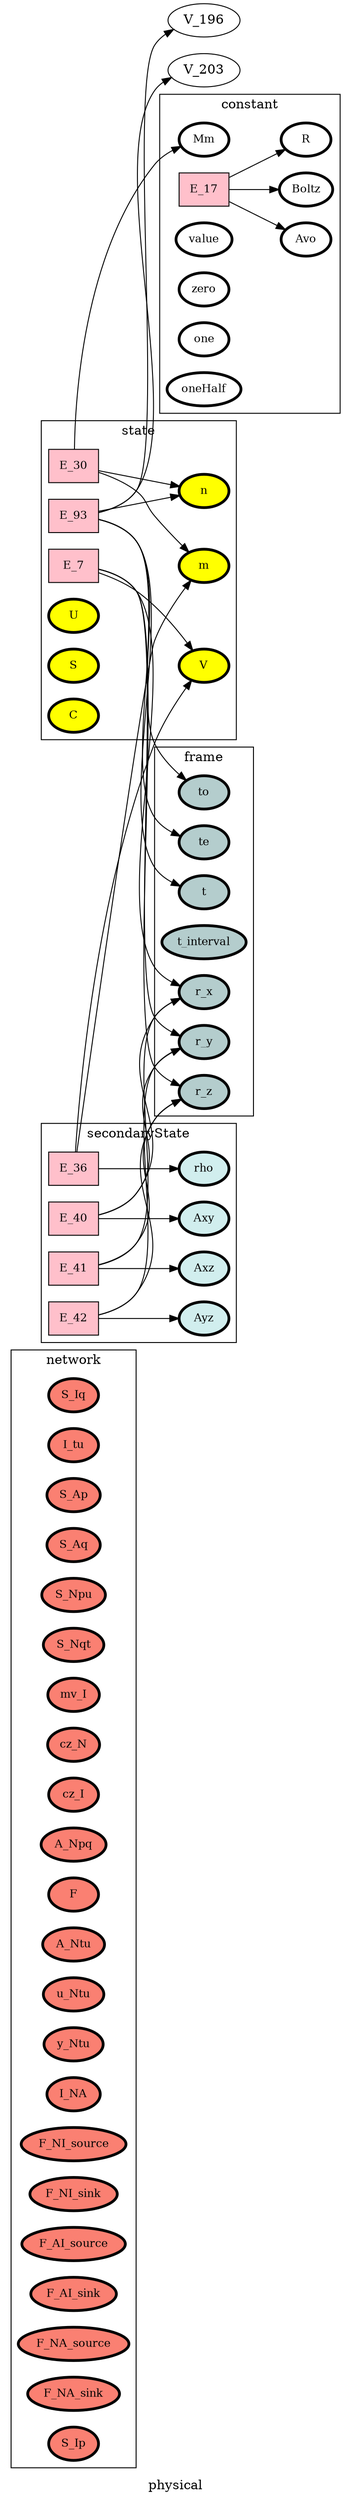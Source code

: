 digraph physical {
label=physical;
rankdir=LR;
subgraph cluster_physical___network {
label=network;
rankdir=LR;
V_10 [fillcolor=salmon, fontsize=12, label=S_Iq, penwidth=3, style=filled];
V_11 [fillcolor=salmon, fontsize=12, label=I_tu, penwidth=3, style=filled];
V_12 [fillcolor=salmon, fontsize=12, label=S_Ap, penwidth=3, style=filled];
V_13 [fillcolor=salmon, fontsize=12, label=S_Aq, penwidth=3, style=filled];
V_14 [fillcolor=salmon, fontsize=12, label=S_Npu, penwidth=3, style=filled];
V_15 [fillcolor=salmon, fontsize=12, label=S_Nqt, penwidth=3, style=filled];
V_16 [fillcolor=salmon, fontsize=12, label=mv_I, penwidth=3, style=filled];
V_17 [fillcolor=salmon, fontsize=12, label=cz_N, penwidth=3, style=filled];
V_18 [fillcolor=salmon, fontsize=12, label=cz_I, penwidth=3, style=filled];
V_19 [fillcolor=salmon, fontsize=12, label=A_Npq, penwidth=3, style=filled];
V_2 [fillcolor=salmon, fontsize=12, label=F, penwidth=3, style=filled];
V_20 [fillcolor=salmon, fontsize=12, label=A_Ntu, penwidth=3, style=filled];
V_21 [fillcolor=salmon, fontsize=12, label=u_Ntu, penwidth=3, style=filled];
V_22 [fillcolor=salmon, fontsize=12, label=y_Ntu, penwidth=3, style=filled];
V_27 [fillcolor=salmon, fontsize=12, label=I_NA, penwidth=3, style=filled];
V_3 [fillcolor=salmon, fontsize=12, label=F_NI_source, penwidth=3, style=filled];
V_4 [fillcolor=salmon, fontsize=12, label=F_NI_sink, penwidth=3, style=filled];
V_5 [fillcolor=salmon, fontsize=12, label=F_AI_source, penwidth=3, style=filled];
V_6 [fillcolor=salmon, fontsize=12, label=F_AI_sink, penwidth=3, style=filled];
V_7 [fillcolor=salmon, fontsize=12, label=F_NA_source, penwidth=3, style=filled];
V_8 [fillcolor=salmon, fontsize=12, label=F_NA_sink, penwidth=3, style=filled];
V_9 [fillcolor=salmon, fontsize=12, label=S_Ip, penwidth=3, style=filled];
}

subgraph cluster_physical___differenceOperator {
label=differenceOperator;
rankdir=LR;
}

subgraph cluster_physical___frame {
label=frame;
rankdir=LR;
V_1 [fillcolor=lightcyan3, fontsize=12, label=t, penwidth=3, style=filled];
V_105 [fillcolor=lightcyan3, fontsize=12, label=to, penwidth=3, style=filled];
V_106 [fillcolor=lightcyan3, fontsize=12, label=te, penwidth=3, style=filled];
V_107 [fillcolor=lightcyan3, fontsize=12, label=t_interval, penwidth=3, style=filled];
V_23 [fillcolor=lightcyan3, fontsize=12, label=r_x, penwidth=3, style=filled];
V_24 [fillcolor=lightcyan3, fontsize=12, label=r_y, penwidth=3, style=filled];
V_25 [fillcolor=lightcyan3, fontsize=12, label=r_z, penwidth=3, style=filled];
}

E_7 -> V_23  [splines=ortho];
E_7 -> V_24  [splines=ortho];
E_7 -> V_25  [splines=ortho];
E_93 -> V_1  [splines=ortho];
E_93 -> V_105  [splines=ortho];
E_93 -> V_106  [splines=ortho];
E_93 -> V_196  [splines=ortho];
E_93 -> V_203  [splines=ortho];
E_30 -> V_111  [splines=ortho];
E_30 -> V_132  [splines=ortho];
subgraph cluster_physical___state {
label=state;
rankdir=LR;
V_108 [fillcolor=yellow, fontsize=12, label=U, penwidth=3, style=filled];
V_109 [fillcolor=yellow, fontsize=12, label=S, penwidth=3, style=filled];
V_110 [fillcolor=yellow, fontsize=12, label=V, penwidth=3, style=filled];
V_111 [fillcolor=yellow, fontsize=12, label=n, penwidth=3, style=filled];
V_137 [fillcolor=yellow, fontsize=12, label=m, penwidth=3, style=filled];
V_144 [fillcolor=yellow, fontsize=12, label=C, penwidth=3, style=filled];
E_7 [fillcolor=pink, fontsize=12, shape=box, style=filled];
E_7 -> V_110  [splines=ortho];
E_93 [fillcolor=pink, fontsize=12, shape=box, style=filled];
E_93 -> V_111  [splines=ortho];
E_30 [fillcolor=pink, fontsize=12, shape=box, style=filled];
E_30 -> V_137  [splines=ortho];
}

E_17 -> V_121  [splines=ortho];
E_17 -> V_122  [splines=ortho];
subgraph cluster_physical___constant {
label=constant;
rankdir=LR;
V_101 [fillcolor=white, fontsize=12, label=value, penwidth=3, style=filled];
V_102 [fillcolor=white, fontsize=12, label=zero, penwidth=3, style=filled];
V_103 [fillcolor=white, fontsize=12, label=one, penwidth=3, style=filled];
V_104 [fillcolor=white, fontsize=12, label=oneHalf, penwidth=3, style=filled];
V_121 [fillcolor=white, fontsize=12, label=Avo, penwidth=3, style=filled];
V_122 [fillcolor=white, fontsize=12, label=Boltz, penwidth=3, style=filled];
V_123 [fillcolor=white, fontsize=12, label=R, penwidth=3, style=filled];
V_132 [fillcolor=white, fontsize=12, label=Mm, penwidth=3, style=filled];
E_17 [fillcolor=pink, fontsize=12, shape=box, style=filled];
E_17 -> V_123  [splines=ortho];
}

subgraph cluster_physical___effort {
label=effort;
rankdir=LR;
}

E_36 -> V_110  [splines=ortho];
E_36 -> V_137  [splines=ortho];
E_40 -> V_23  [splines=ortho];
E_40 -> V_24  [splines=ortho];
E_41 -> V_23  [splines=ortho];
E_41 -> V_25  [splines=ortho];
E_42 -> V_24  [splines=ortho];
E_42 -> V_25  [splines=ortho];
subgraph cluster_physical___secondaryState {
label=secondaryState;
rankdir=LR;
V_143 [fillcolor=lightcyan2, fontsize=12, label=rho, penwidth=3, style=filled];
V_148 [fillcolor=lightcyan2, fontsize=12, label=Axy, penwidth=3, style=filled];
V_149 [fillcolor=lightcyan2, fontsize=12, label=Axz, penwidth=3, style=filled];
V_150 [fillcolor=lightcyan2, fontsize=12, label=Ayz, penwidth=3, style=filled];
E_36 [fillcolor=pink, fontsize=12, shape=box, style=filled];
E_36 -> V_143  [splines=ortho];
E_40 [fillcolor=pink, fontsize=12, shape=box, style=filled];
E_40 -> V_148  [splines=ortho];
E_41 [fillcolor=pink, fontsize=12, shape=box, style=filled];
E_41 -> V_149  [splines=ortho];
E_42 [fillcolor=pink, fontsize=12, shape=box, style=filled];
E_42 -> V_150  [splines=ortho];
}

subgraph cluster_physical___diffState {
label=diffState;
rankdir=LR;
}

subgraph cluster_physical___conversion {
label=conversion;
rankdir=LR;
}

subgraph cluster_physical___controlInput {
label=controlInput;
rankdir=LR;
}

subgraph cluster_physical___observation {
label=observation;
rankdir=LR;
}

}

